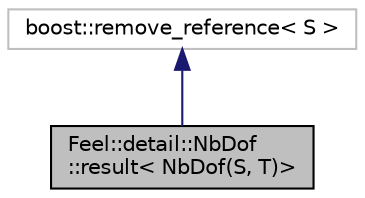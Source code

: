 digraph "Feel::detail::NbDof::result&lt; NbDof(S, T)&gt;"
{
 // LATEX_PDF_SIZE
  edge [fontname="Helvetica",fontsize="10",labelfontname="Helvetica",labelfontsize="10"];
  node [fontname="Helvetica",fontsize="10",shape=record];
  Node1 [label="Feel::detail::NbDof\l::result\< NbDof(S, T)\>",height=0.2,width=0.4,color="black", fillcolor="grey75", style="filled", fontcolor="black",tooltip=" "];
  Node2 -> Node1 [dir="back",color="midnightblue",fontsize="10",style="solid",fontname="Helvetica"];
  Node2 [label="boost::remove_reference\< S \>",height=0.2,width=0.4,color="grey75", fillcolor="white", style="filled",tooltip=" "];
}
